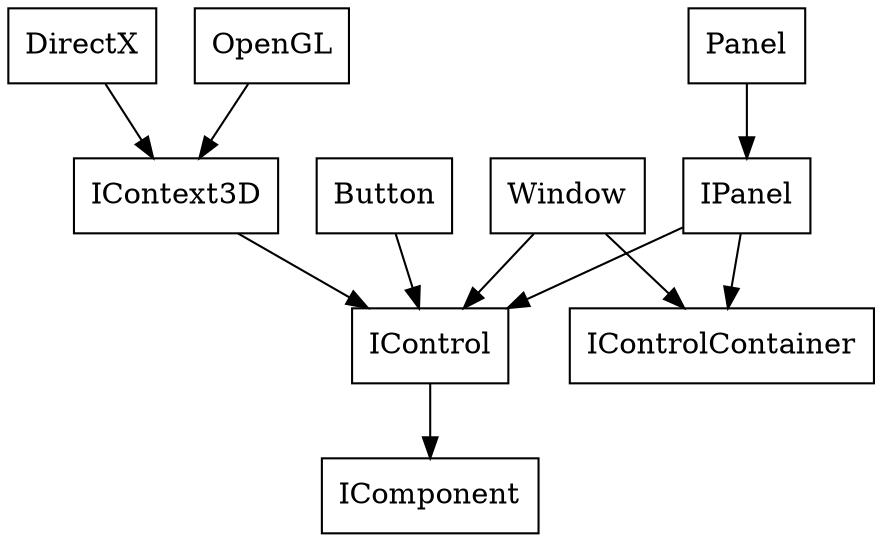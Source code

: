 
digraph "Yuni UI Hierarchy"
{
    IComponent[shape=box]
    IControl [shape=box]
    IControlContainer [shape=box]
    IContext3D [shape=box]
    OpenGL [shape=box]
    DirectX [shape=box]
    Button [shape=box]
    Window [shape=box]
    IPanel [shape=box]
    Panel [shape=box]

    IControl -> IComponent
    IContext3D -> IControl
    OpenGL -> IContext3D
    DirectX -> IContext3D
    Button -> IControl
    Window -> IControl
    Window -> IControlContainer
    IPanel -> IControl
    IPanel -> IControlContainer
    Panel -> IPanel
}
